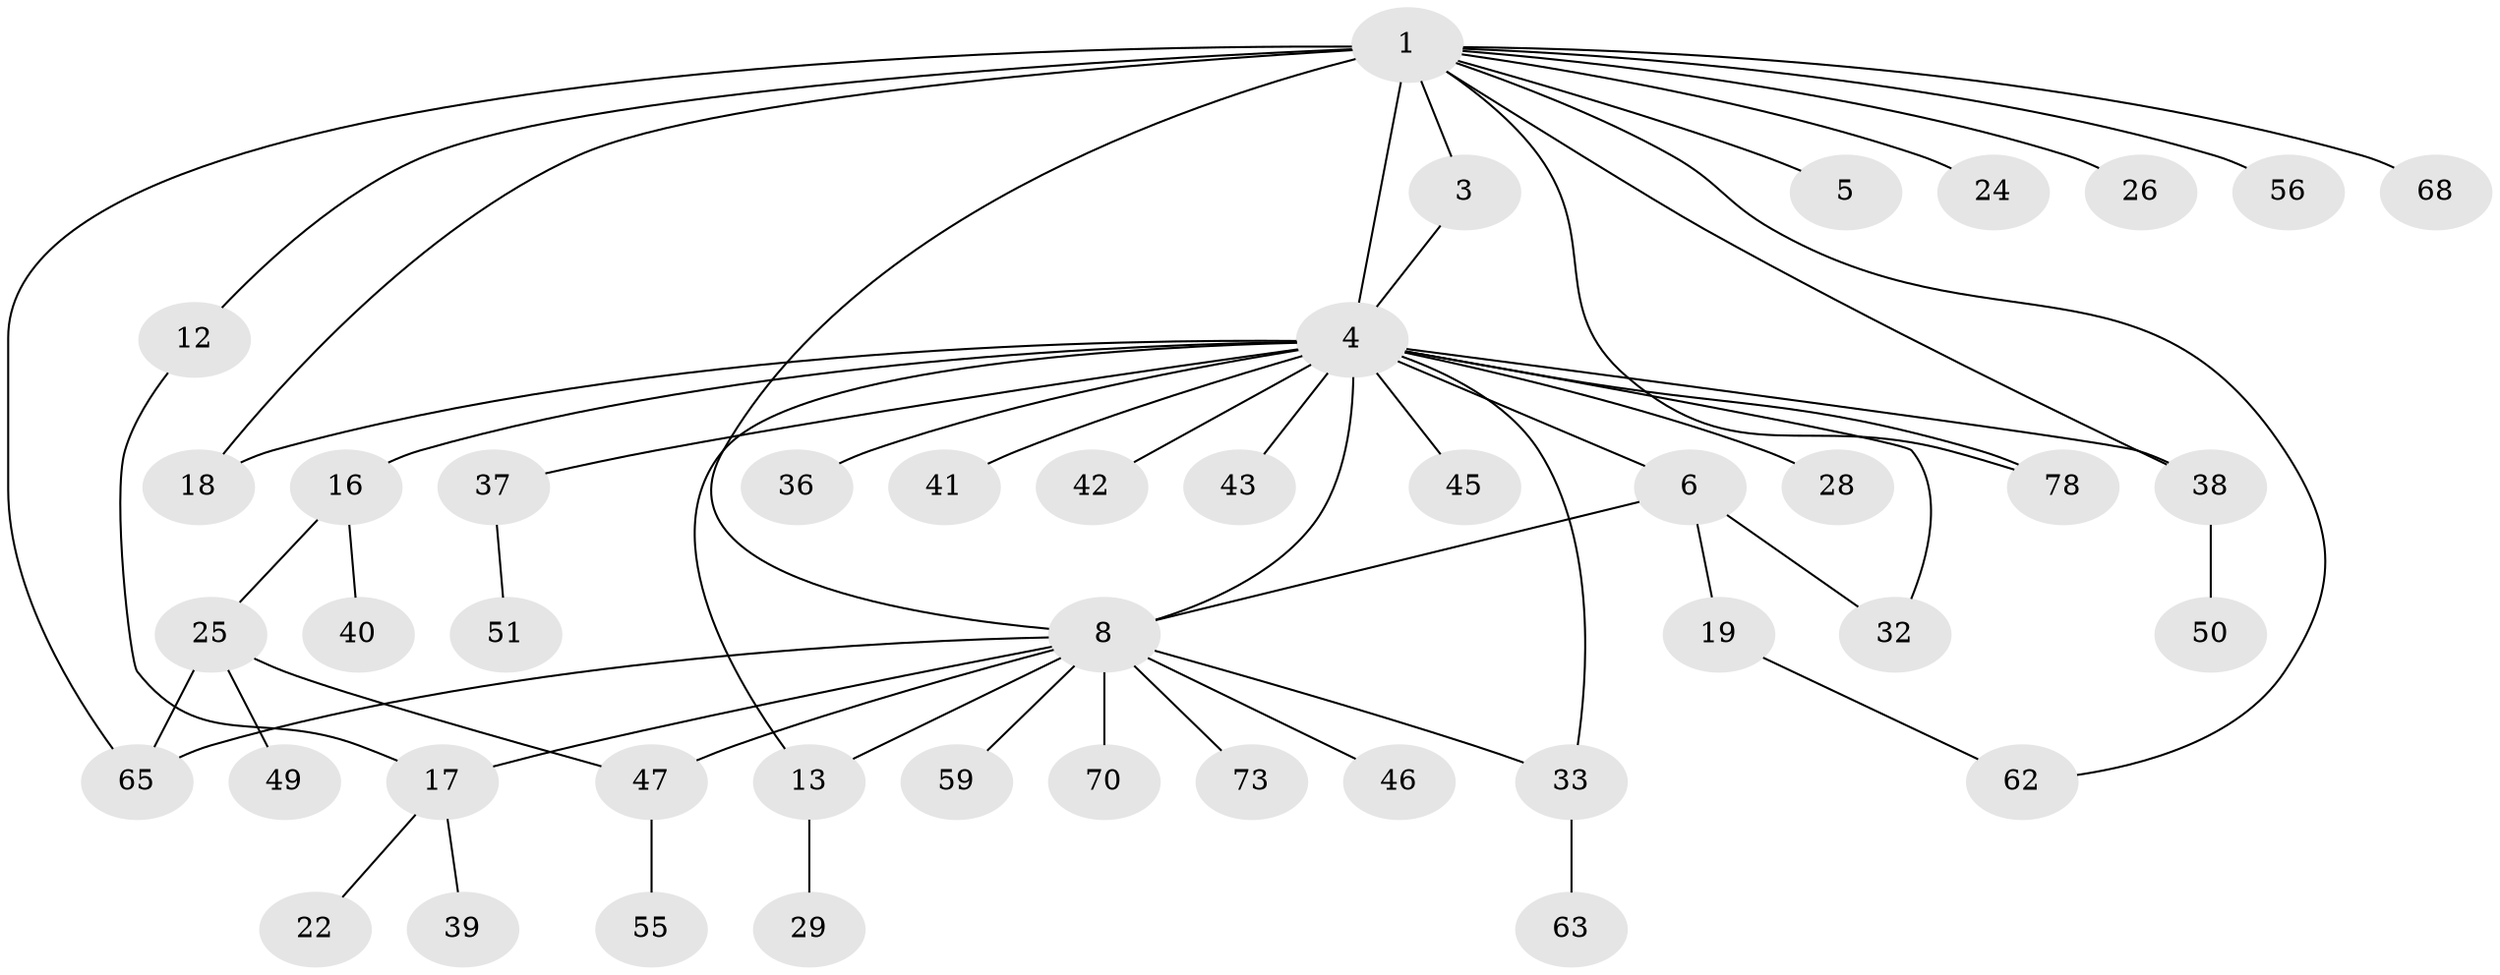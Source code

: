 // original degree distribution, {2: 0.2159090909090909, 16: 0.011363636363636364, 13: 0.011363636363636364, 1: 0.5113636363636364, 5: 0.045454545454545456, 12: 0.011363636363636364, 10: 0.022727272727272728, 4: 0.06818181818181818, 3: 0.056818181818181816, 8: 0.022727272727272728, 11: 0.011363636363636364, 6: 0.011363636363636364}
// Generated by graph-tools (version 1.1) at 2025/18/03/04/25 18:18:24]
// undirected, 44 vertices, 57 edges
graph export_dot {
graph [start="1"]
  node [color=gray90,style=filled];
  1 [super="+2+34"];
  3;
  4 [super="+84+53+7"];
  5;
  6;
  8 [super="+86+10+85+54+58+64"];
  12;
  13 [super="+14"];
  16;
  17 [super="+61+57+20+67"];
  18 [super="+76+31"];
  19;
  22;
  24;
  25 [super="+44"];
  26;
  28;
  29;
  32;
  33;
  36;
  37;
  38;
  39;
  40;
  41;
  42 [super="+87"];
  43;
  45;
  46;
  47 [super="+83"];
  49;
  50;
  51;
  55 [super="+77"];
  56;
  59;
  62;
  63;
  65 [super="+72+81"];
  68;
  70 [super="+71"];
  73;
  78;
  1 -- 3;
  1 -- 68;
  1 -- 5;
  1 -- 38;
  1 -- 8 [weight=2];
  1 -- 12;
  1 -- 78;
  1 -- 18;
  1 -- 56;
  1 -- 24;
  1 -- 26;
  1 -- 62;
  1 -- 4 [weight=4];
  1 -- 65;
  3 -- 4;
  4 -- 6 [weight=2];
  4 -- 16 [weight=2];
  4 -- 36;
  4 -- 45;
  4 -- 8 [weight=4];
  4 -- 13;
  4 -- 78;
  4 -- 18;
  4 -- 28;
  4 -- 32;
  4 -- 33;
  4 -- 37;
  4 -- 38;
  4 -- 41;
  4 -- 42;
  4 -- 43;
  6 -- 19;
  6 -- 32;
  6 -- 8;
  8 -- 33;
  8 -- 46;
  8 -- 59;
  8 -- 65;
  8 -- 73;
  8 -- 13 [weight=2];
  8 -- 47;
  8 -- 17;
  8 -- 70;
  12 -- 17;
  13 -- 29;
  16 -- 25;
  16 -- 40;
  17 -- 22;
  17 -- 39;
  19 -- 62;
  25 -- 49;
  25 -- 65;
  25 -- 47;
  33 -- 63;
  37 -- 51;
  38 -- 50;
  47 -- 55;
}
